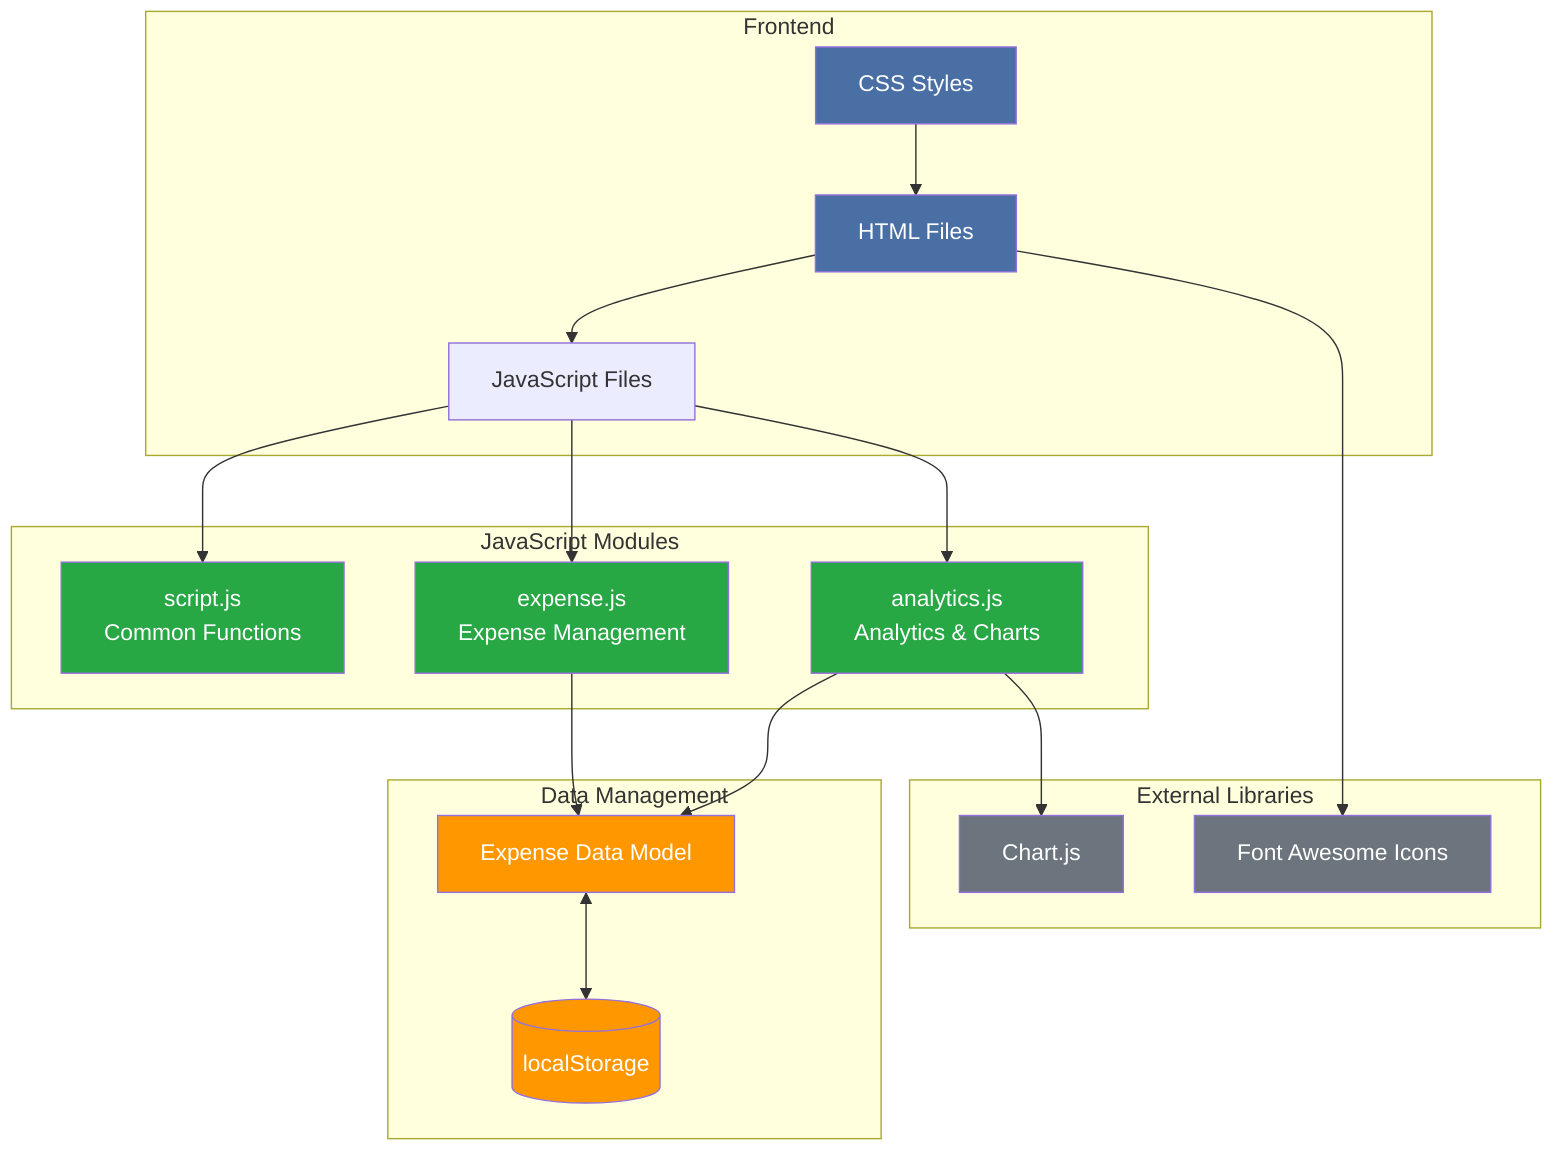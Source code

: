 flowchart TD
    subgraph "Frontend"
        HTML[HTML Files]
        CSS[CSS Styles]
        JS[JavaScript Files]
    end

    subgraph "JavaScript Modules"
        ScriptJS[script.js\nCommon Functions]
        ExpenseJS[expense.js\nExpense Management]
        AnalyticsJS[analytics.js\nAnalytics & Charts]
    end

    subgraph "Data Management"
        LocalStorage[(localStorage)]
        DataModel[Expense Data Model]
    end

    subgraph "External Libraries"
        ChartJS[Chart.js]
        FontAwesome[Font Awesome Icons]
    end

    HTML --> JS
    CSS --> HTML
    JS --> ScriptJS
    JS --> ExpenseJS
    JS --> AnalyticsJS

    ExpenseJS --> DataModel
    AnalyticsJS --> DataModel
    DataModel <--> LocalStorage

    AnalyticsJS --> ChartJS
    HTML --> FontAwesome

    classDef frontendClass fill:#4a6fa5,color:white
    classDef jsClass fill:#28a745,color:white
    classDef dataClass fill:#ff9800,color:white
    classDef externalClass fill:#6c757d,color:white

    class HTML,CSS frontendClass
    class ScriptJS,ExpenseJS,AnalyticsJS jsClass
    class LocalStorage,DataModel dataClass
    class ChartJS,FontAwesome externalClass